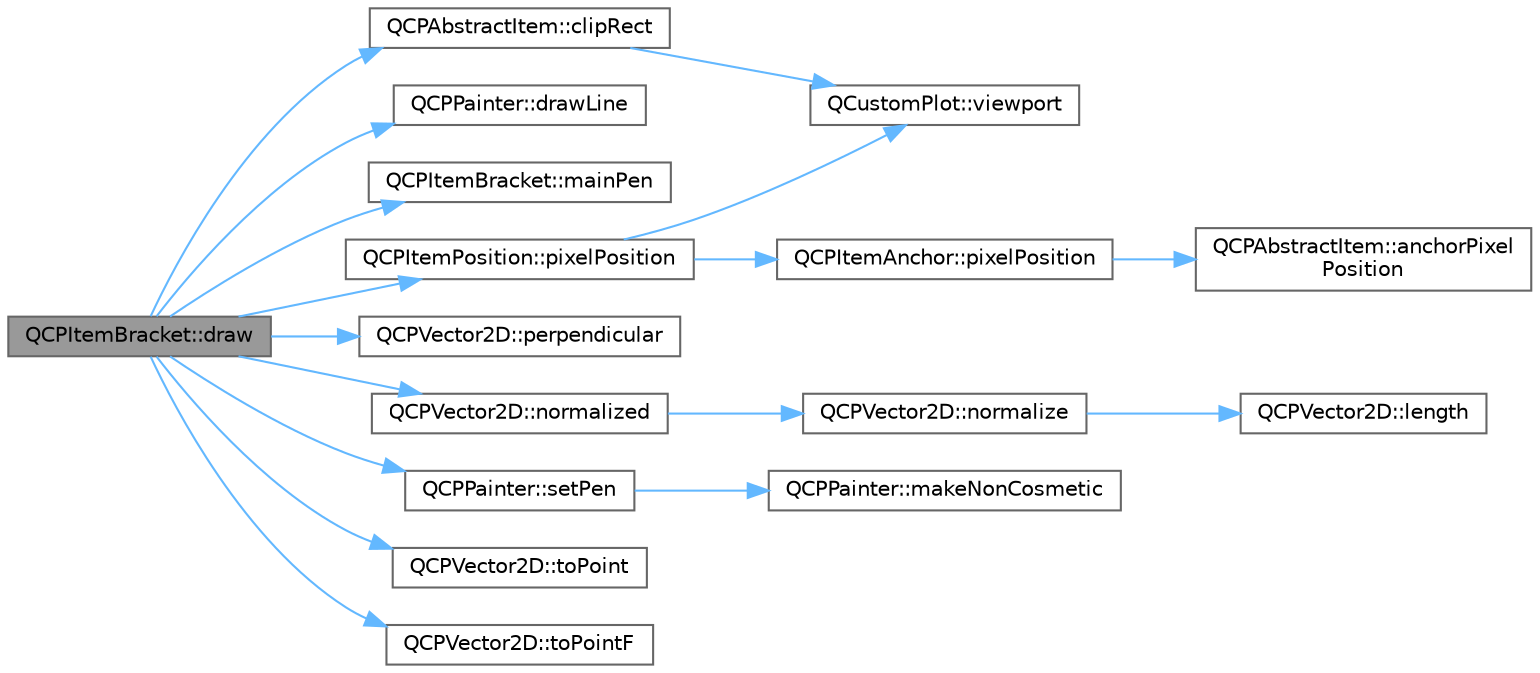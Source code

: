 digraph "QCPItemBracket::draw"
{
 // LATEX_PDF_SIZE
  bgcolor="transparent";
  edge [fontname=Helvetica,fontsize=10,labelfontname=Helvetica,labelfontsize=10];
  node [fontname=Helvetica,fontsize=10,shape=box,height=0.2,width=0.4];
  rankdir="LR";
  Node1 [label="QCPItemBracket::draw",height=0.2,width=0.4,color="gray40", fillcolor="grey60", style="filled", fontcolor="black",tooltip=" "];
  Node1 -> Node2 [color="steelblue1",style="solid"];
  Node2 [label="QCPAbstractItem::clipRect",height=0.2,width=0.4,color="grey40", fillcolor="white", style="filled",URL="$class_q_c_p_abstract_item.html#a6ad60000f29afe11035e1f791dcbd45a",tooltip=" "];
  Node2 -> Node3 [color="steelblue1",style="solid"];
  Node3 [label="QCustomPlot::viewport",height=0.2,width=0.4,color="grey40", fillcolor="white", style="filled",URL="$class_q_custom_plot.html#a19842409b18f556b256d05e97fffc670",tooltip=" "];
  Node1 -> Node4 [color="steelblue1",style="solid"];
  Node4 [label="QCPPainter::drawLine",height=0.2,width=0.4,color="grey40", fillcolor="white", style="filled",URL="$class_q_c_p_painter.html#a0b4b1b9bd495e182c731774dc800e6e0",tooltip=" "];
  Node1 -> Node5 [color="steelblue1",style="solid"];
  Node5 [label="QCPItemBracket::mainPen",height=0.2,width=0.4,color="grey40", fillcolor="white", style="filled",URL="$class_q_c_p_item_bracket.html#af1c445df1a574bddc8a40efcd76dd2e1",tooltip=" "];
  Node1 -> Node6 [color="steelblue1",style="solid"];
  Node6 [label="QCPVector2D::normalized",height=0.2,width=0.4,color="grey40", fillcolor="white", style="filled",URL="$class_q_c_p_vector2_d.html#a707bb3af3b1f9331a2450ec75eaf7eb0",tooltip=" "];
  Node6 -> Node7 [color="steelblue1",style="solid"];
  Node7 [label="QCPVector2D::normalize",height=0.2,width=0.4,color="grey40", fillcolor="white", style="filled",URL="$class_q_c_p_vector2_d.html#ad83268be370685c2a0630acc0fb1a425",tooltip=" "];
  Node7 -> Node8 [color="steelblue1",style="solid"];
  Node8 [label="QCPVector2D::length",height=0.2,width=0.4,color="grey40", fillcolor="white", style="filled",URL="$class_q_c_p_vector2_d.html#a10adb5ab031fe94f0b64a3c5aefb552e",tooltip=" "];
  Node1 -> Node9 [color="steelblue1",style="solid"];
  Node9 [label="QCPVector2D::perpendicular",height=0.2,width=0.4,color="grey40", fillcolor="white", style="filled",URL="$class_q_c_p_vector2_d.html#a0e08d09f9027784237e302e32290b001",tooltip=" "];
  Node1 -> Node10 [color="steelblue1",style="solid"];
  Node10 [label="QCPItemPosition::pixelPosition",height=0.2,width=0.4,color="grey40", fillcolor="white", style="filled",URL="$class_q_c_p_item_position.html#a8be9a4787635433edecc75164beb748d",tooltip=" "];
  Node10 -> Node11 [color="steelblue1",style="solid"];
  Node11 [label="QCPItemAnchor::pixelPosition",height=0.2,width=0.4,color="grey40", fillcolor="white", style="filled",URL="$class_q_c_p_item_anchor.html#a06dcfb7220d26eee93eef56ae66582cb",tooltip=" "];
  Node11 -> Node12 [color="steelblue1",style="solid"];
  Node12 [label="QCPAbstractItem::anchorPixel\lPosition",height=0.2,width=0.4,color="grey40", fillcolor="white", style="filled",URL="$class_q_c_p_abstract_item.html#ada5bad4e1196c4fc0d0d12328e24b8f2",tooltip=" "];
  Node10 -> Node3 [color="steelblue1",style="solid"];
  Node1 -> Node13 [color="steelblue1",style="solid"];
  Node13 [label="QCPPainter::setPen",height=0.2,width=0.4,color="grey40", fillcolor="white", style="filled",URL="$class_q_c_p_painter.html#af9c7a4cd1791403901f8c5b82a150195",tooltip=" "];
  Node13 -> Node14 [color="steelblue1",style="solid"];
  Node14 [label="QCPPainter::makeNonCosmetic",height=0.2,width=0.4,color="grey40", fillcolor="white", style="filled",URL="$class_q_c_p_painter.html#a7e63fbcf47e35c6f2ecd11b8fef7c7d8",tooltip=" "];
  Node1 -> Node15 [color="steelblue1",style="solid"];
  Node15 [label="QCPVector2D::toPoint",height=0.2,width=0.4,color="grey40", fillcolor="white", style="filled",URL="$class_q_c_p_vector2_d.html#add3edf75de9b7bf1abc693b973b2e906",tooltip=" "];
  Node1 -> Node16 [color="steelblue1",style="solid"];
  Node16 [label="QCPVector2D::toPointF",height=0.2,width=0.4,color="grey40", fillcolor="white", style="filled",URL="$class_q_c_p_vector2_d.html#acd7af3f4a62833ada58be3f3021dbbac",tooltip=" "];
}
